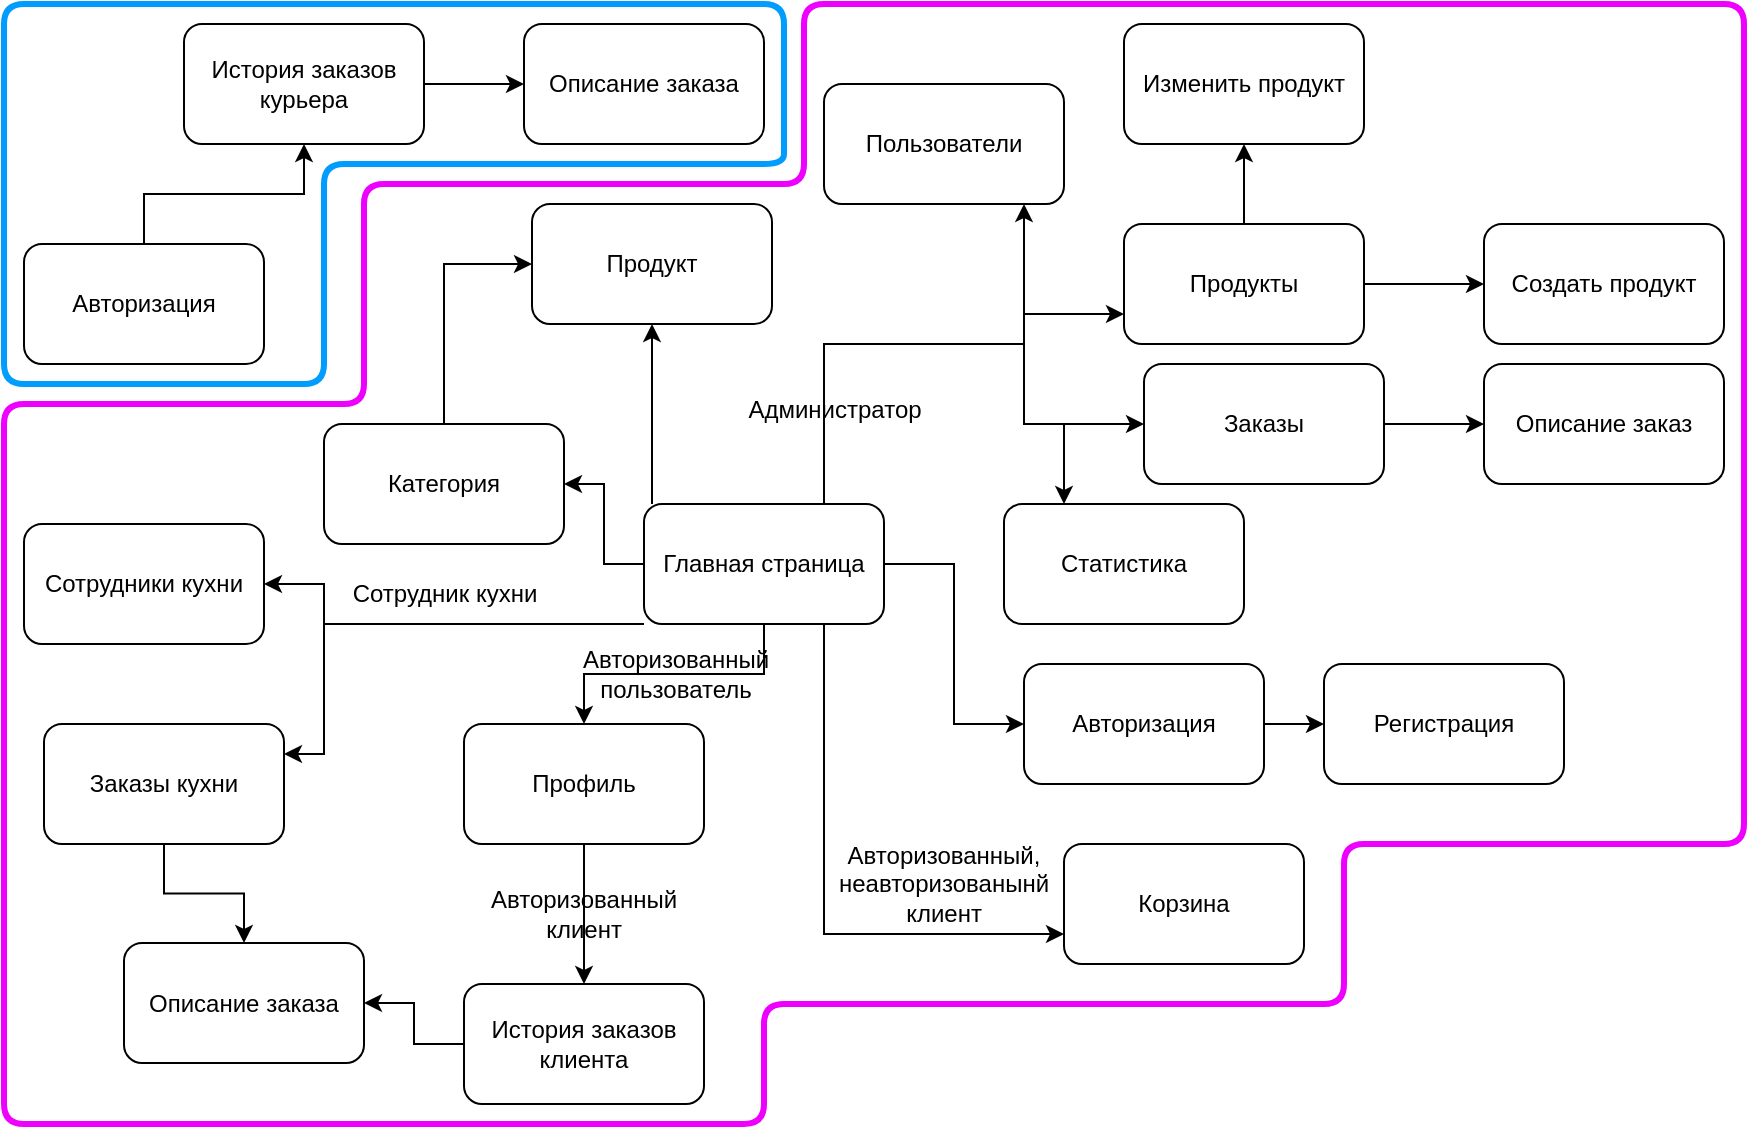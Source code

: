 <mxfile version="21.3.2" type="device">
  <diagram name="Страница 1" id="uw1EA5nJfDs6XLrswQ4S">
    <mxGraphModel dx="1235" dy="669" grid="1" gridSize="10" guides="1" tooltips="1" connect="1" arrows="1" fold="1" page="1" pageScale="1" pageWidth="827" pageHeight="1169" math="0" shadow="0">
      <root>
        <mxCell id="0" />
        <mxCell id="1" parent="0" />
        <mxCell id="ws3jd7VoRNUhlDu-_K3h-8" style="edgeStyle=orthogonalEdgeStyle;rounded=0;orthogonalLoop=1;jettySize=auto;html=1;entryX=0;entryY=0.5;entryDx=0;entryDy=0;" parent="1" source="ws3jd7VoRNUhlDu-_K3h-1" target="ws3jd7VoRNUhlDu-_K3h-6" edge="1">
          <mxGeometry relative="1" as="geometry" />
        </mxCell>
        <mxCell id="ws3jd7VoRNUhlDu-_K3h-10" style="edgeStyle=orthogonalEdgeStyle;rounded=0;orthogonalLoop=1;jettySize=auto;html=1;entryX=0.5;entryY=1;entryDx=0;entryDy=0;" parent="1" source="ws3jd7VoRNUhlDu-_K3h-1" target="ws3jd7VoRNUhlDu-_K3h-2" edge="1">
          <mxGeometry relative="1" as="geometry">
            <Array as="points">
              <mxPoint x="354" y="350" />
              <mxPoint x="354" y="350" />
            </Array>
          </mxGeometry>
        </mxCell>
        <mxCell id="ws3jd7VoRNUhlDu-_K3h-12" style="edgeStyle=orthogonalEdgeStyle;rounded=0;orthogonalLoop=1;jettySize=auto;html=1;entryX=1;entryY=0.5;entryDx=0;entryDy=0;" parent="1" source="ws3jd7VoRNUhlDu-_K3h-1" target="ws3jd7VoRNUhlDu-_K3h-3" edge="1">
          <mxGeometry relative="1" as="geometry" />
        </mxCell>
        <mxCell id="ws3jd7VoRNUhlDu-_K3h-16" style="edgeStyle=orthogonalEdgeStyle;rounded=0;orthogonalLoop=1;jettySize=auto;html=1;entryX=0.5;entryY=0;entryDx=0;entryDy=0;" parent="1" source="ws3jd7VoRNUhlDu-_K3h-1" target="ws3jd7VoRNUhlDu-_K3h-4" edge="1">
          <mxGeometry relative="1" as="geometry" />
        </mxCell>
        <mxCell id="G5MXZtjFW26itnjo3iaV-6" style="edgeStyle=orthogonalEdgeStyle;rounded=0;orthogonalLoop=1;jettySize=auto;html=1;exitX=0.75;exitY=1;exitDx=0;exitDy=0;entryX=0;entryY=0.75;entryDx=0;entryDy=0;" parent="1" source="ws3jd7VoRNUhlDu-_K3h-1" target="ws3jd7VoRNUhlDu-_K3h-5" edge="1">
          <mxGeometry relative="1" as="geometry" />
        </mxCell>
        <mxCell id="G5MXZtjFW26itnjo3iaV-15" style="edgeStyle=orthogonalEdgeStyle;rounded=0;orthogonalLoop=1;jettySize=auto;html=1;exitX=0.75;exitY=0;exitDx=0;exitDy=0;entryX=0;entryY=0.5;entryDx=0;entryDy=0;" parent="1" source="ws3jd7VoRNUhlDu-_K3h-1" target="G5MXZtjFW26itnjo3iaV-9" edge="1">
          <mxGeometry relative="1" as="geometry">
            <Array as="points">
              <mxPoint x="440" y="300" />
              <mxPoint x="540" y="300" />
              <mxPoint x="540" y="340" />
            </Array>
          </mxGeometry>
        </mxCell>
        <mxCell id="G5MXZtjFW26itnjo3iaV-16" style="edgeStyle=orthogonalEdgeStyle;rounded=0;orthogonalLoop=1;jettySize=auto;html=1;exitX=0.75;exitY=0;exitDx=0;exitDy=0;" parent="1" source="ws3jd7VoRNUhlDu-_K3h-1" edge="1">
          <mxGeometry relative="1" as="geometry">
            <mxPoint x="540" y="230" as="targetPoint" />
            <Array as="points">
              <mxPoint x="440" y="300" />
              <mxPoint x="540" y="300" />
              <mxPoint x="540" y="230" />
            </Array>
          </mxGeometry>
        </mxCell>
        <mxCell id="G5MXZtjFW26itnjo3iaV-17" style="edgeStyle=orthogonalEdgeStyle;rounded=0;orthogonalLoop=1;jettySize=auto;html=1;exitX=0.75;exitY=0;exitDx=0;exitDy=0;entryX=0;entryY=0.75;entryDx=0;entryDy=0;" parent="1" source="ws3jd7VoRNUhlDu-_K3h-1" target="G5MXZtjFW26itnjo3iaV-8" edge="1">
          <mxGeometry relative="1" as="geometry">
            <Array as="points">
              <mxPoint x="440" y="300" />
              <mxPoint x="540" y="300" />
              <mxPoint x="540" y="285" />
            </Array>
          </mxGeometry>
        </mxCell>
        <mxCell id="G5MXZtjFW26itnjo3iaV-18" style="edgeStyle=orthogonalEdgeStyle;rounded=0;orthogonalLoop=1;jettySize=auto;html=1;exitX=0.75;exitY=0;exitDx=0;exitDy=0;entryX=0.25;entryY=0;entryDx=0;entryDy=0;" parent="1" source="ws3jd7VoRNUhlDu-_K3h-1" target="G5MXZtjFW26itnjo3iaV-10" edge="1">
          <mxGeometry relative="1" as="geometry">
            <Array as="points">
              <mxPoint x="440" y="300" />
              <mxPoint x="540" y="300" />
              <mxPoint x="540" y="340" />
              <mxPoint x="560" y="340" />
            </Array>
          </mxGeometry>
        </mxCell>
        <mxCell id="G5MXZtjFW26itnjo3iaV-33" style="edgeStyle=orthogonalEdgeStyle;rounded=0;orthogonalLoop=1;jettySize=auto;html=1;exitX=0;exitY=1;exitDx=0;exitDy=0;entryX=1;entryY=0.25;entryDx=0;entryDy=0;" parent="1" source="ws3jd7VoRNUhlDu-_K3h-1" target="G5MXZtjFW26itnjo3iaV-27" edge="1">
          <mxGeometry relative="1" as="geometry">
            <Array as="points">
              <mxPoint x="190" y="440" />
              <mxPoint x="190" y="505" />
            </Array>
          </mxGeometry>
        </mxCell>
        <mxCell id="G5MXZtjFW26itnjo3iaV-34" style="edgeStyle=orthogonalEdgeStyle;rounded=0;orthogonalLoop=1;jettySize=auto;html=1;exitX=0;exitY=1;exitDx=0;exitDy=0;entryX=1;entryY=0.5;entryDx=0;entryDy=0;" parent="1" source="ws3jd7VoRNUhlDu-_K3h-1" target="G5MXZtjFW26itnjo3iaV-26" edge="1">
          <mxGeometry relative="1" as="geometry">
            <Array as="points">
              <mxPoint x="190" y="440" />
              <mxPoint x="190" y="420" />
            </Array>
          </mxGeometry>
        </mxCell>
        <mxCell id="ws3jd7VoRNUhlDu-_K3h-1" value="Главная страница" style="rounded=1;whiteSpace=wrap;html=1;" parent="1" vertex="1">
          <mxGeometry x="350" y="380" width="120" height="60" as="geometry" />
        </mxCell>
        <mxCell id="ws3jd7VoRNUhlDu-_K3h-2" value="Продукт" style="rounded=1;whiteSpace=wrap;html=1;" parent="1" vertex="1">
          <mxGeometry x="294" y="230" width="120" height="60" as="geometry" />
        </mxCell>
        <mxCell id="ws3jd7VoRNUhlDu-_K3h-13" style="edgeStyle=orthogonalEdgeStyle;rounded=0;orthogonalLoop=1;jettySize=auto;html=1;entryX=0;entryY=0.5;entryDx=0;entryDy=0;" parent="1" source="ws3jd7VoRNUhlDu-_K3h-3" target="ws3jd7VoRNUhlDu-_K3h-2" edge="1">
          <mxGeometry relative="1" as="geometry">
            <Array as="points">
              <mxPoint x="250" y="260" />
            </Array>
          </mxGeometry>
        </mxCell>
        <mxCell id="ws3jd7VoRNUhlDu-_K3h-3" value="Категория" style="rounded=1;whiteSpace=wrap;html=1;" parent="1" vertex="1">
          <mxGeometry x="190" y="340" width="120" height="60" as="geometry" />
        </mxCell>
        <mxCell id="ws3jd7VoRNUhlDu-_K3h-17" style="edgeStyle=orthogonalEdgeStyle;rounded=0;orthogonalLoop=1;jettySize=auto;html=1;entryX=0.5;entryY=0;entryDx=0;entryDy=0;" parent="1" source="ws3jd7VoRNUhlDu-_K3h-4" target="ws3jd7VoRNUhlDu-_K3h-14" edge="1">
          <mxGeometry relative="1" as="geometry" />
        </mxCell>
        <mxCell id="ws3jd7VoRNUhlDu-_K3h-4" value="Профиль" style="rounded=1;whiteSpace=wrap;html=1;" parent="1" vertex="1">
          <mxGeometry x="260" y="490" width="120" height="60" as="geometry" />
        </mxCell>
        <mxCell id="ws3jd7VoRNUhlDu-_K3h-5" value="Корзина" style="rounded=1;whiteSpace=wrap;html=1;" parent="1" vertex="1">
          <mxGeometry x="560" y="550" width="120" height="60" as="geometry" />
        </mxCell>
        <mxCell id="ws3jd7VoRNUhlDu-_K3h-9" style="edgeStyle=orthogonalEdgeStyle;rounded=0;orthogonalLoop=1;jettySize=auto;html=1;entryX=0;entryY=0.5;entryDx=0;entryDy=0;" parent="1" source="ws3jd7VoRNUhlDu-_K3h-6" target="ws3jd7VoRNUhlDu-_K3h-7" edge="1">
          <mxGeometry relative="1" as="geometry">
            <Array as="points">
              <mxPoint x="690" y="490" />
              <mxPoint x="690" y="490" />
            </Array>
          </mxGeometry>
        </mxCell>
        <mxCell id="ws3jd7VoRNUhlDu-_K3h-6" value="Авторизация" style="rounded=1;whiteSpace=wrap;html=1;" parent="1" vertex="1">
          <mxGeometry x="540" y="460" width="120" height="60" as="geometry" />
        </mxCell>
        <mxCell id="ws3jd7VoRNUhlDu-_K3h-7" value="Регистрация" style="rounded=1;whiteSpace=wrap;html=1;" parent="1" vertex="1">
          <mxGeometry x="690" y="460" width="120" height="60" as="geometry" />
        </mxCell>
        <mxCell id="G5MXZtjFW26itnjo3iaV-36" value="" style="edgeStyle=orthogonalEdgeStyle;rounded=0;orthogonalLoop=1;jettySize=auto;html=1;" parent="1" source="ws3jd7VoRNUhlDu-_K3h-14" target="ws3jd7VoRNUhlDu-_K3h-15" edge="1">
          <mxGeometry relative="1" as="geometry" />
        </mxCell>
        <mxCell id="ws3jd7VoRNUhlDu-_K3h-14" value="История заказов клиента" style="rounded=1;whiteSpace=wrap;html=1;" parent="1" vertex="1">
          <mxGeometry x="260" y="620" width="120" height="60" as="geometry" />
        </mxCell>
        <mxCell id="ws3jd7VoRNUhlDu-_K3h-15" value="Описание заказа" style="rounded=1;whiteSpace=wrap;html=1;" parent="1" vertex="1">
          <mxGeometry x="90" y="599.5" width="120" height="60" as="geometry" />
        </mxCell>
        <mxCell id="G5MXZtjFW26itnjo3iaV-1" value="Авторизованный клиент" style="text;html=1;strokeColor=none;fillColor=none;align=center;verticalAlign=middle;whiteSpace=wrap;rounded=0;" parent="1" vertex="1">
          <mxGeometry x="290" y="569.5" width="60" height="30" as="geometry" />
        </mxCell>
        <mxCell id="G5MXZtjFW26itnjo3iaV-2" value="Авторизованный, неавторизованынй клиент" style="text;html=1;strokeColor=none;fillColor=none;align=center;verticalAlign=middle;whiteSpace=wrap;rounded=0;" parent="1" vertex="1">
          <mxGeometry x="470" y="555" width="60" height="30" as="geometry" />
        </mxCell>
        <mxCell id="G5MXZtjFW26itnjo3iaV-7" value="Пользователи" style="rounded=1;whiteSpace=wrap;html=1;" parent="1" vertex="1">
          <mxGeometry x="440" y="170" width="120" height="60" as="geometry" />
        </mxCell>
        <mxCell id="G5MXZtjFW26itnjo3iaV-22" style="edgeStyle=orthogonalEdgeStyle;rounded=0;orthogonalLoop=1;jettySize=auto;html=1;entryX=0;entryY=0.5;entryDx=0;entryDy=0;" parent="1" source="G5MXZtjFW26itnjo3iaV-8" target="G5MXZtjFW26itnjo3iaV-21" edge="1">
          <mxGeometry relative="1" as="geometry" />
        </mxCell>
        <mxCell id="G5MXZtjFW26itnjo3iaV-23" style="edgeStyle=orthogonalEdgeStyle;rounded=0;orthogonalLoop=1;jettySize=auto;html=1;exitX=0.5;exitY=0;exitDx=0;exitDy=0;entryX=0.5;entryY=1;entryDx=0;entryDy=0;" parent="1" source="G5MXZtjFW26itnjo3iaV-8" target="G5MXZtjFW26itnjo3iaV-20" edge="1">
          <mxGeometry relative="1" as="geometry">
            <Array as="points" />
          </mxGeometry>
        </mxCell>
        <mxCell id="G5MXZtjFW26itnjo3iaV-8" value="Продукты" style="rounded=1;whiteSpace=wrap;html=1;" parent="1" vertex="1">
          <mxGeometry x="590" y="240" width="120" height="60" as="geometry" />
        </mxCell>
        <mxCell id="G5MXZtjFW26itnjo3iaV-25" value="" style="edgeStyle=orthogonalEdgeStyle;rounded=0;orthogonalLoop=1;jettySize=auto;html=1;" parent="1" source="G5MXZtjFW26itnjo3iaV-9" target="G5MXZtjFW26itnjo3iaV-24" edge="1">
          <mxGeometry relative="1" as="geometry" />
        </mxCell>
        <mxCell id="G5MXZtjFW26itnjo3iaV-9" value="Заказы" style="rounded=1;whiteSpace=wrap;html=1;" parent="1" vertex="1">
          <mxGeometry x="600" y="310" width="120" height="60" as="geometry" />
        </mxCell>
        <mxCell id="G5MXZtjFW26itnjo3iaV-10" value="Статистика" style="rounded=1;whiteSpace=wrap;html=1;" parent="1" vertex="1">
          <mxGeometry x="530" y="380" width="120" height="60" as="geometry" />
        </mxCell>
        <mxCell id="G5MXZtjFW26itnjo3iaV-19" value="Администратор" style="text;html=1;align=center;verticalAlign=middle;resizable=0;points=[];autosize=1;strokeColor=none;fillColor=none;" parent="1" vertex="1">
          <mxGeometry x="390" y="318" width="110" height="30" as="geometry" />
        </mxCell>
        <mxCell id="G5MXZtjFW26itnjo3iaV-20" value="Изменить продукт" style="rounded=1;whiteSpace=wrap;html=1;" parent="1" vertex="1">
          <mxGeometry x="590" y="140" width="120" height="60" as="geometry" />
        </mxCell>
        <mxCell id="G5MXZtjFW26itnjo3iaV-21" value="Создать продукт" style="rounded=1;whiteSpace=wrap;html=1;" parent="1" vertex="1">
          <mxGeometry x="770" y="240" width="120" height="60" as="geometry" />
        </mxCell>
        <mxCell id="G5MXZtjFW26itnjo3iaV-24" value="Описание заказ" style="rounded=1;whiteSpace=wrap;html=1;" parent="1" vertex="1">
          <mxGeometry x="770" y="310" width="120" height="60" as="geometry" />
        </mxCell>
        <mxCell id="G5MXZtjFW26itnjo3iaV-26" value="Сотрудники кухни" style="rounded=1;whiteSpace=wrap;html=1;" parent="1" vertex="1">
          <mxGeometry x="40" y="390" width="120" height="60" as="geometry" />
        </mxCell>
        <mxCell id="G5MXZtjFW26itnjo3iaV-37" value="" style="edgeStyle=orthogonalEdgeStyle;rounded=0;orthogonalLoop=1;jettySize=auto;html=1;" parent="1" source="G5MXZtjFW26itnjo3iaV-27" target="ws3jd7VoRNUhlDu-_K3h-15" edge="1">
          <mxGeometry relative="1" as="geometry" />
        </mxCell>
        <mxCell id="G5MXZtjFW26itnjo3iaV-27" value="Заказы кухни" style="rounded=1;whiteSpace=wrap;html=1;" parent="1" vertex="1">
          <mxGeometry x="50" y="490" width="120" height="60" as="geometry" />
        </mxCell>
        <mxCell id="G5MXZtjFW26itnjo3iaV-35" value="Сотрудник кухни" style="text;html=1;align=center;verticalAlign=middle;resizable=0;points=[];autosize=1;strokeColor=none;fillColor=none;" parent="1" vertex="1">
          <mxGeometry x="190" y="410" width="120" height="30" as="geometry" />
        </mxCell>
        <mxCell id="G5MXZtjFW26itnjo3iaV-42" value="" style="edgeStyle=orthogonalEdgeStyle;rounded=0;orthogonalLoop=1;jettySize=auto;html=1;" parent="1" source="G5MXZtjFW26itnjo3iaV-38" target="G5MXZtjFW26itnjo3iaV-40" edge="1">
          <mxGeometry relative="1" as="geometry" />
        </mxCell>
        <mxCell id="G5MXZtjFW26itnjo3iaV-38" value="Авторизация" style="rounded=1;whiteSpace=wrap;html=1;" parent="1" vertex="1">
          <mxGeometry x="40" y="250" width="120" height="60" as="geometry" />
        </mxCell>
        <mxCell id="G5MXZtjFW26itnjo3iaV-43" value="" style="edgeStyle=orthogonalEdgeStyle;rounded=0;orthogonalLoop=1;jettySize=auto;html=1;" parent="1" source="G5MXZtjFW26itnjo3iaV-40" target="G5MXZtjFW26itnjo3iaV-41" edge="1">
          <mxGeometry relative="1" as="geometry" />
        </mxCell>
        <mxCell id="G5MXZtjFW26itnjo3iaV-40" value="История заказов курьера" style="rounded=1;whiteSpace=wrap;html=1;" parent="1" vertex="1">
          <mxGeometry x="120" y="140" width="120" height="60" as="geometry" />
        </mxCell>
        <mxCell id="G5MXZtjFW26itnjo3iaV-41" value="Описание заказа" style="rounded=1;whiteSpace=wrap;html=1;" parent="1" vertex="1">
          <mxGeometry x="290" y="140" width="120" height="60" as="geometry" />
        </mxCell>
        <mxCell id="xTDoqyGdfAdkKN87sUrl-2" value="Авторизованный пользователь" style="text;html=1;strokeColor=none;fillColor=none;align=center;verticalAlign=middle;whiteSpace=wrap;rounded=0;" parent="1" vertex="1">
          <mxGeometry x="336" y="450" width="60" height="30" as="geometry" />
        </mxCell>
        <mxCell id="-lCUv3gXsmXDGhMJzXUn-4" value="" style="endArrow=none;html=1;rounded=1;strokeColor=#009dff;strokeWidth=3;" edge="1" parent="1">
          <mxGeometry width="50" height="50" relative="1" as="geometry">
            <mxPoint x="420" y="200" as="sourcePoint" />
            <mxPoint x="420" y="200" as="targetPoint" />
            <Array as="points">
              <mxPoint x="420" y="210" />
              <mxPoint x="190" y="210" />
              <mxPoint x="190" y="320" />
              <mxPoint x="30" y="320" />
              <mxPoint x="30" y="130" />
              <mxPoint x="420" y="130" />
            </Array>
          </mxGeometry>
        </mxCell>
        <mxCell id="-lCUv3gXsmXDGhMJzXUn-22" value="" style="endArrow=none;html=1;rounded=1;strokeColor=#ee00ff;strokeWidth=3;" edge="1" parent="1">
          <mxGeometry width="50" height="50" relative="1" as="geometry">
            <mxPoint x="900" y="180" as="sourcePoint" />
            <mxPoint x="900" y="180" as="targetPoint" />
            <Array as="points">
              <mxPoint x="900" y="550" />
              <mxPoint x="700" y="550" />
              <mxPoint x="700" y="630" />
              <mxPoint x="410" y="630" />
              <mxPoint x="410" y="690" />
              <mxPoint x="30" y="690" />
              <mxPoint x="30" y="330" />
              <mxPoint x="210" y="330" />
              <mxPoint x="210" y="220" />
              <mxPoint x="430" y="220" />
              <mxPoint x="430" y="130" />
              <mxPoint x="900" y="130" />
            </Array>
          </mxGeometry>
        </mxCell>
      </root>
    </mxGraphModel>
  </diagram>
</mxfile>
